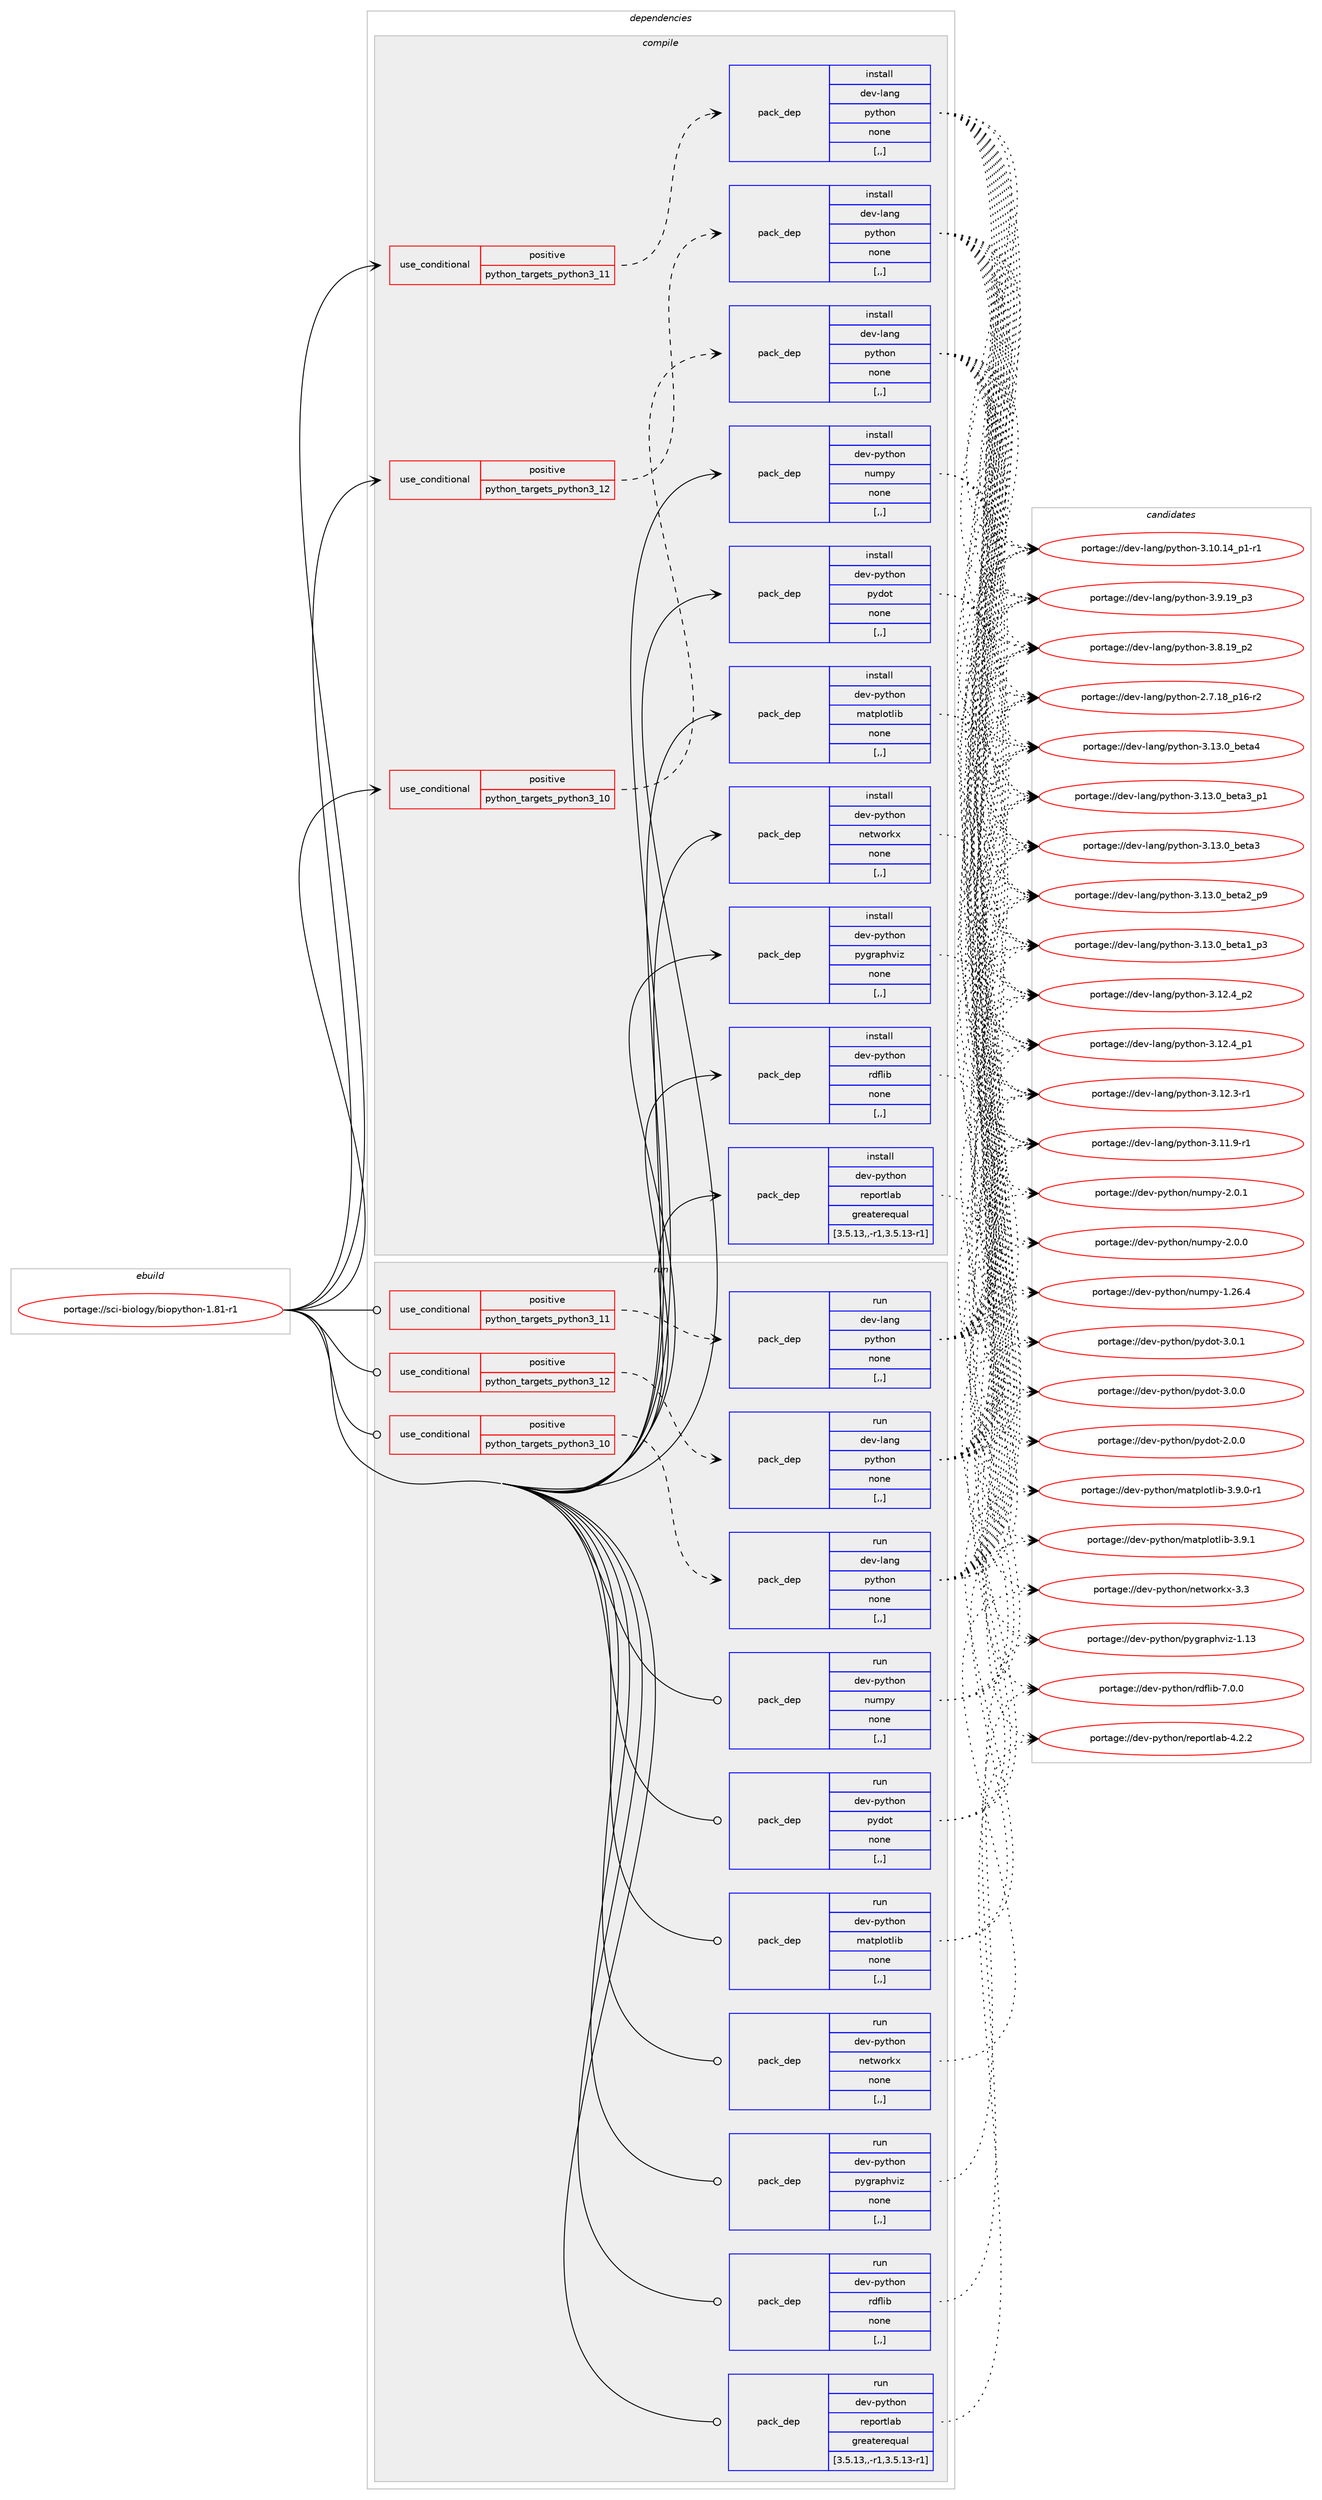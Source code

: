 digraph prolog {

# *************
# Graph options
# *************

newrank=true;
concentrate=true;
compound=true;
graph [rankdir=LR,fontname=Helvetica,fontsize=10,ranksep=1.5];#, ranksep=2.5, nodesep=0.2];
edge  [arrowhead=vee];
node  [fontname=Helvetica,fontsize=10];

# **********
# The ebuild
# **********

subgraph cluster_leftcol {
color=gray;
label=<<i>ebuild</i>>;
id [label="portage://sci-biology/biopython-1.81-r1", color=red, width=4, href="../sci-biology/biopython-1.81-r1.svg"];
}

# ****************
# The dependencies
# ****************

subgraph cluster_midcol {
color=gray;
label=<<i>dependencies</i>>;
subgraph cluster_compile {
fillcolor="#eeeeee";
style=filled;
label=<<i>compile</i>>;
subgraph cond103786 {
dependency391919 [label=<<TABLE BORDER="0" CELLBORDER="1" CELLSPACING="0" CELLPADDING="4"><TR><TD ROWSPAN="3" CELLPADDING="10">use_conditional</TD></TR><TR><TD>positive</TD></TR><TR><TD>python_targets_python3_10</TD></TR></TABLE>>, shape=none, color=red];
subgraph pack285337 {
dependency391920 [label=<<TABLE BORDER="0" CELLBORDER="1" CELLSPACING="0" CELLPADDING="4" WIDTH="220"><TR><TD ROWSPAN="6" CELLPADDING="30">pack_dep</TD></TR><TR><TD WIDTH="110">install</TD></TR><TR><TD>dev-lang</TD></TR><TR><TD>python</TD></TR><TR><TD>none</TD></TR><TR><TD>[,,]</TD></TR></TABLE>>, shape=none, color=blue];
}
dependency391919:e -> dependency391920:w [weight=20,style="dashed",arrowhead="vee"];
}
id:e -> dependency391919:w [weight=20,style="solid",arrowhead="vee"];
subgraph cond103787 {
dependency391921 [label=<<TABLE BORDER="0" CELLBORDER="1" CELLSPACING="0" CELLPADDING="4"><TR><TD ROWSPAN="3" CELLPADDING="10">use_conditional</TD></TR><TR><TD>positive</TD></TR><TR><TD>python_targets_python3_11</TD></TR></TABLE>>, shape=none, color=red];
subgraph pack285338 {
dependency391922 [label=<<TABLE BORDER="0" CELLBORDER="1" CELLSPACING="0" CELLPADDING="4" WIDTH="220"><TR><TD ROWSPAN="6" CELLPADDING="30">pack_dep</TD></TR><TR><TD WIDTH="110">install</TD></TR><TR><TD>dev-lang</TD></TR><TR><TD>python</TD></TR><TR><TD>none</TD></TR><TR><TD>[,,]</TD></TR></TABLE>>, shape=none, color=blue];
}
dependency391921:e -> dependency391922:w [weight=20,style="dashed",arrowhead="vee"];
}
id:e -> dependency391921:w [weight=20,style="solid",arrowhead="vee"];
subgraph cond103788 {
dependency391923 [label=<<TABLE BORDER="0" CELLBORDER="1" CELLSPACING="0" CELLPADDING="4"><TR><TD ROWSPAN="3" CELLPADDING="10">use_conditional</TD></TR><TR><TD>positive</TD></TR><TR><TD>python_targets_python3_12</TD></TR></TABLE>>, shape=none, color=red];
subgraph pack285339 {
dependency391924 [label=<<TABLE BORDER="0" CELLBORDER="1" CELLSPACING="0" CELLPADDING="4" WIDTH="220"><TR><TD ROWSPAN="6" CELLPADDING="30">pack_dep</TD></TR><TR><TD WIDTH="110">install</TD></TR><TR><TD>dev-lang</TD></TR><TR><TD>python</TD></TR><TR><TD>none</TD></TR><TR><TD>[,,]</TD></TR></TABLE>>, shape=none, color=blue];
}
dependency391923:e -> dependency391924:w [weight=20,style="dashed",arrowhead="vee"];
}
id:e -> dependency391923:w [weight=20,style="solid",arrowhead="vee"];
subgraph pack285340 {
dependency391925 [label=<<TABLE BORDER="0" CELLBORDER="1" CELLSPACING="0" CELLPADDING="4" WIDTH="220"><TR><TD ROWSPAN="6" CELLPADDING="30">pack_dep</TD></TR><TR><TD WIDTH="110">install</TD></TR><TR><TD>dev-python</TD></TR><TR><TD>matplotlib</TD></TR><TR><TD>none</TD></TR><TR><TD>[,,]</TD></TR></TABLE>>, shape=none, color=blue];
}
id:e -> dependency391925:w [weight=20,style="solid",arrowhead="vee"];
subgraph pack285341 {
dependency391926 [label=<<TABLE BORDER="0" CELLBORDER="1" CELLSPACING="0" CELLPADDING="4" WIDTH="220"><TR><TD ROWSPAN="6" CELLPADDING="30">pack_dep</TD></TR><TR><TD WIDTH="110">install</TD></TR><TR><TD>dev-python</TD></TR><TR><TD>networkx</TD></TR><TR><TD>none</TD></TR><TR><TD>[,,]</TD></TR></TABLE>>, shape=none, color=blue];
}
id:e -> dependency391926:w [weight=20,style="solid",arrowhead="vee"];
subgraph pack285342 {
dependency391927 [label=<<TABLE BORDER="0" CELLBORDER="1" CELLSPACING="0" CELLPADDING="4" WIDTH="220"><TR><TD ROWSPAN="6" CELLPADDING="30">pack_dep</TD></TR><TR><TD WIDTH="110">install</TD></TR><TR><TD>dev-python</TD></TR><TR><TD>numpy</TD></TR><TR><TD>none</TD></TR><TR><TD>[,,]</TD></TR></TABLE>>, shape=none, color=blue];
}
id:e -> dependency391927:w [weight=20,style="solid",arrowhead="vee"];
subgraph pack285343 {
dependency391928 [label=<<TABLE BORDER="0" CELLBORDER="1" CELLSPACING="0" CELLPADDING="4" WIDTH="220"><TR><TD ROWSPAN="6" CELLPADDING="30">pack_dep</TD></TR><TR><TD WIDTH="110">install</TD></TR><TR><TD>dev-python</TD></TR><TR><TD>pydot</TD></TR><TR><TD>none</TD></TR><TR><TD>[,,]</TD></TR></TABLE>>, shape=none, color=blue];
}
id:e -> dependency391928:w [weight=20,style="solid",arrowhead="vee"];
subgraph pack285344 {
dependency391929 [label=<<TABLE BORDER="0" CELLBORDER="1" CELLSPACING="0" CELLPADDING="4" WIDTH="220"><TR><TD ROWSPAN="6" CELLPADDING="30">pack_dep</TD></TR><TR><TD WIDTH="110">install</TD></TR><TR><TD>dev-python</TD></TR><TR><TD>pygraphviz</TD></TR><TR><TD>none</TD></TR><TR><TD>[,,]</TD></TR></TABLE>>, shape=none, color=blue];
}
id:e -> dependency391929:w [weight=20,style="solid",arrowhead="vee"];
subgraph pack285345 {
dependency391930 [label=<<TABLE BORDER="0" CELLBORDER="1" CELLSPACING="0" CELLPADDING="4" WIDTH="220"><TR><TD ROWSPAN="6" CELLPADDING="30">pack_dep</TD></TR><TR><TD WIDTH="110">install</TD></TR><TR><TD>dev-python</TD></TR><TR><TD>rdflib</TD></TR><TR><TD>none</TD></TR><TR><TD>[,,]</TD></TR></TABLE>>, shape=none, color=blue];
}
id:e -> dependency391930:w [weight=20,style="solid",arrowhead="vee"];
subgraph pack285346 {
dependency391931 [label=<<TABLE BORDER="0" CELLBORDER="1" CELLSPACING="0" CELLPADDING="4" WIDTH="220"><TR><TD ROWSPAN="6" CELLPADDING="30">pack_dep</TD></TR><TR><TD WIDTH="110">install</TD></TR><TR><TD>dev-python</TD></TR><TR><TD>reportlab</TD></TR><TR><TD>greaterequal</TD></TR><TR><TD>[3.5.13,,-r1,3.5.13-r1]</TD></TR></TABLE>>, shape=none, color=blue];
}
id:e -> dependency391931:w [weight=20,style="solid",arrowhead="vee"];
}
subgraph cluster_compileandrun {
fillcolor="#eeeeee";
style=filled;
label=<<i>compile and run</i>>;
}
subgraph cluster_run {
fillcolor="#eeeeee";
style=filled;
label=<<i>run</i>>;
subgraph cond103789 {
dependency391932 [label=<<TABLE BORDER="0" CELLBORDER="1" CELLSPACING="0" CELLPADDING="4"><TR><TD ROWSPAN="3" CELLPADDING="10">use_conditional</TD></TR><TR><TD>positive</TD></TR><TR><TD>python_targets_python3_10</TD></TR></TABLE>>, shape=none, color=red];
subgraph pack285347 {
dependency391933 [label=<<TABLE BORDER="0" CELLBORDER="1" CELLSPACING="0" CELLPADDING="4" WIDTH="220"><TR><TD ROWSPAN="6" CELLPADDING="30">pack_dep</TD></TR><TR><TD WIDTH="110">run</TD></TR><TR><TD>dev-lang</TD></TR><TR><TD>python</TD></TR><TR><TD>none</TD></TR><TR><TD>[,,]</TD></TR></TABLE>>, shape=none, color=blue];
}
dependency391932:e -> dependency391933:w [weight=20,style="dashed",arrowhead="vee"];
}
id:e -> dependency391932:w [weight=20,style="solid",arrowhead="odot"];
subgraph cond103790 {
dependency391934 [label=<<TABLE BORDER="0" CELLBORDER="1" CELLSPACING="0" CELLPADDING="4"><TR><TD ROWSPAN="3" CELLPADDING="10">use_conditional</TD></TR><TR><TD>positive</TD></TR><TR><TD>python_targets_python3_11</TD></TR></TABLE>>, shape=none, color=red];
subgraph pack285348 {
dependency391935 [label=<<TABLE BORDER="0" CELLBORDER="1" CELLSPACING="0" CELLPADDING="4" WIDTH="220"><TR><TD ROWSPAN="6" CELLPADDING="30">pack_dep</TD></TR><TR><TD WIDTH="110">run</TD></TR><TR><TD>dev-lang</TD></TR><TR><TD>python</TD></TR><TR><TD>none</TD></TR><TR><TD>[,,]</TD></TR></TABLE>>, shape=none, color=blue];
}
dependency391934:e -> dependency391935:w [weight=20,style="dashed",arrowhead="vee"];
}
id:e -> dependency391934:w [weight=20,style="solid",arrowhead="odot"];
subgraph cond103791 {
dependency391936 [label=<<TABLE BORDER="0" CELLBORDER="1" CELLSPACING="0" CELLPADDING="4"><TR><TD ROWSPAN="3" CELLPADDING="10">use_conditional</TD></TR><TR><TD>positive</TD></TR><TR><TD>python_targets_python3_12</TD></TR></TABLE>>, shape=none, color=red];
subgraph pack285349 {
dependency391937 [label=<<TABLE BORDER="0" CELLBORDER="1" CELLSPACING="0" CELLPADDING="4" WIDTH="220"><TR><TD ROWSPAN="6" CELLPADDING="30">pack_dep</TD></TR><TR><TD WIDTH="110">run</TD></TR><TR><TD>dev-lang</TD></TR><TR><TD>python</TD></TR><TR><TD>none</TD></TR><TR><TD>[,,]</TD></TR></TABLE>>, shape=none, color=blue];
}
dependency391936:e -> dependency391937:w [weight=20,style="dashed",arrowhead="vee"];
}
id:e -> dependency391936:w [weight=20,style="solid",arrowhead="odot"];
subgraph pack285350 {
dependency391938 [label=<<TABLE BORDER="0" CELLBORDER="1" CELLSPACING="0" CELLPADDING="4" WIDTH="220"><TR><TD ROWSPAN="6" CELLPADDING="30">pack_dep</TD></TR><TR><TD WIDTH="110">run</TD></TR><TR><TD>dev-python</TD></TR><TR><TD>matplotlib</TD></TR><TR><TD>none</TD></TR><TR><TD>[,,]</TD></TR></TABLE>>, shape=none, color=blue];
}
id:e -> dependency391938:w [weight=20,style="solid",arrowhead="odot"];
subgraph pack285351 {
dependency391939 [label=<<TABLE BORDER="0" CELLBORDER="1" CELLSPACING="0" CELLPADDING="4" WIDTH="220"><TR><TD ROWSPAN="6" CELLPADDING="30">pack_dep</TD></TR><TR><TD WIDTH="110">run</TD></TR><TR><TD>dev-python</TD></TR><TR><TD>networkx</TD></TR><TR><TD>none</TD></TR><TR><TD>[,,]</TD></TR></TABLE>>, shape=none, color=blue];
}
id:e -> dependency391939:w [weight=20,style="solid",arrowhead="odot"];
subgraph pack285352 {
dependency391940 [label=<<TABLE BORDER="0" CELLBORDER="1" CELLSPACING="0" CELLPADDING="4" WIDTH="220"><TR><TD ROWSPAN="6" CELLPADDING="30">pack_dep</TD></TR><TR><TD WIDTH="110">run</TD></TR><TR><TD>dev-python</TD></TR><TR><TD>numpy</TD></TR><TR><TD>none</TD></TR><TR><TD>[,,]</TD></TR></TABLE>>, shape=none, color=blue];
}
id:e -> dependency391940:w [weight=20,style="solid",arrowhead="odot"];
subgraph pack285353 {
dependency391941 [label=<<TABLE BORDER="0" CELLBORDER="1" CELLSPACING="0" CELLPADDING="4" WIDTH="220"><TR><TD ROWSPAN="6" CELLPADDING="30">pack_dep</TD></TR><TR><TD WIDTH="110">run</TD></TR><TR><TD>dev-python</TD></TR><TR><TD>pydot</TD></TR><TR><TD>none</TD></TR><TR><TD>[,,]</TD></TR></TABLE>>, shape=none, color=blue];
}
id:e -> dependency391941:w [weight=20,style="solid",arrowhead="odot"];
subgraph pack285354 {
dependency391942 [label=<<TABLE BORDER="0" CELLBORDER="1" CELLSPACING="0" CELLPADDING="4" WIDTH="220"><TR><TD ROWSPAN="6" CELLPADDING="30">pack_dep</TD></TR><TR><TD WIDTH="110">run</TD></TR><TR><TD>dev-python</TD></TR><TR><TD>pygraphviz</TD></TR><TR><TD>none</TD></TR><TR><TD>[,,]</TD></TR></TABLE>>, shape=none, color=blue];
}
id:e -> dependency391942:w [weight=20,style="solid",arrowhead="odot"];
subgraph pack285355 {
dependency391943 [label=<<TABLE BORDER="0" CELLBORDER="1" CELLSPACING="0" CELLPADDING="4" WIDTH="220"><TR><TD ROWSPAN="6" CELLPADDING="30">pack_dep</TD></TR><TR><TD WIDTH="110">run</TD></TR><TR><TD>dev-python</TD></TR><TR><TD>rdflib</TD></TR><TR><TD>none</TD></TR><TR><TD>[,,]</TD></TR></TABLE>>, shape=none, color=blue];
}
id:e -> dependency391943:w [weight=20,style="solid",arrowhead="odot"];
subgraph pack285356 {
dependency391944 [label=<<TABLE BORDER="0" CELLBORDER="1" CELLSPACING="0" CELLPADDING="4" WIDTH="220"><TR><TD ROWSPAN="6" CELLPADDING="30">pack_dep</TD></TR><TR><TD WIDTH="110">run</TD></TR><TR><TD>dev-python</TD></TR><TR><TD>reportlab</TD></TR><TR><TD>greaterequal</TD></TR><TR><TD>[3.5.13,,-r1,3.5.13-r1]</TD></TR></TABLE>>, shape=none, color=blue];
}
id:e -> dependency391944:w [weight=20,style="solid",arrowhead="odot"];
}
}

# **************
# The candidates
# **************

subgraph cluster_choices {
rank=same;
color=gray;
label=<<i>candidates</i>>;

subgraph choice285337 {
color=black;
nodesep=1;
choice1001011184510897110103471121211161041111104551464951464895981011169752 [label="portage://dev-lang/python-3.13.0_beta4", color=red, width=4,href="../dev-lang/python-3.13.0_beta4.svg"];
choice10010111845108971101034711212111610411111045514649514648959810111697519511249 [label="portage://dev-lang/python-3.13.0_beta3_p1", color=red, width=4,href="../dev-lang/python-3.13.0_beta3_p1.svg"];
choice1001011184510897110103471121211161041111104551464951464895981011169751 [label="portage://dev-lang/python-3.13.0_beta3", color=red, width=4,href="../dev-lang/python-3.13.0_beta3.svg"];
choice10010111845108971101034711212111610411111045514649514648959810111697509511257 [label="portage://dev-lang/python-3.13.0_beta2_p9", color=red, width=4,href="../dev-lang/python-3.13.0_beta2_p9.svg"];
choice10010111845108971101034711212111610411111045514649514648959810111697499511251 [label="portage://dev-lang/python-3.13.0_beta1_p3", color=red, width=4,href="../dev-lang/python-3.13.0_beta1_p3.svg"];
choice100101118451089711010347112121116104111110455146495046529511250 [label="portage://dev-lang/python-3.12.4_p2", color=red, width=4,href="../dev-lang/python-3.12.4_p2.svg"];
choice100101118451089711010347112121116104111110455146495046529511249 [label="portage://dev-lang/python-3.12.4_p1", color=red, width=4,href="../dev-lang/python-3.12.4_p1.svg"];
choice100101118451089711010347112121116104111110455146495046514511449 [label="portage://dev-lang/python-3.12.3-r1", color=red, width=4,href="../dev-lang/python-3.12.3-r1.svg"];
choice100101118451089711010347112121116104111110455146494946574511449 [label="portage://dev-lang/python-3.11.9-r1", color=red, width=4,href="../dev-lang/python-3.11.9-r1.svg"];
choice100101118451089711010347112121116104111110455146494846495295112494511449 [label="portage://dev-lang/python-3.10.14_p1-r1", color=red, width=4,href="../dev-lang/python-3.10.14_p1-r1.svg"];
choice100101118451089711010347112121116104111110455146574649579511251 [label="portage://dev-lang/python-3.9.19_p3", color=red, width=4,href="../dev-lang/python-3.9.19_p3.svg"];
choice100101118451089711010347112121116104111110455146564649579511250 [label="portage://dev-lang/python-3.8.19_p2", color=red, width=4,href="../dev-lang/python-3.8.19_p2.svg"];
choice100101118451089711010347112121116104111110455046554649569511249544511450 [label="portage://dev-lang/python-2.7.18_p16-r2", color=red, width=4,href="../dev-lang/python-2.7.18_p16-r2.svg"];
dependency391920:e -> choice1001011184510897110103471121211161041111104551464951464895981011169752:w [style=dotted,weight="100"];
dependency391920:e -> choice10010111845108971101034711212111610411111045514649514648959810111697519511249:w [style=dotted,weight="100"];
dependency391920:e -> choice1001011184510897110103471121211161041111104551464951464895981011169751:w [style=dotted,weight="100"];
dependency391920:e -> choice10010111845108971101034711212111610411111045514649514648959810111697509511257:w [style=dotted,weight="100"];
dependency391920:e -> choice10010111845108971101034711212111610411111045514649514648959810111697499511251:w [style=dotted,weight="100"];
dependency391920:e -> choice100101118451089711010347112121116104111110455146495046529511250:w [style=dotted,weight="100"];
dependency391920:e -> choice100101118451089711010347112121116104111110455146495046529511249:w [style=dotted,weight="100"];
dependency391920:e -> choice100101118451089711010347112121116104111110455146495046514511449:w [style=dotted,weight="100"];
dependency391920:e -> choice100101118451089711010347112121116104111110455146494946574511449:w [style=dotted,weight="100"];
dependency391920:e -> choice100101118451089711010347112121116104111110455146494846495295112494511449:w [style=dotted,weight="100"];
dependency391920:e -> choice100101118451089711010347112121116104111110455146574649579511251:w [style=dotted,weight="100"];
dependency391920:e -> choice100101118451089711010347112121116104111110455146564649579511250:w [style=dotted,weight="100"];
dependency391920:e -> choice100101118451089711010347112121116104111110455046554649569511249544511450:w [style=dotted,weight="100"];
}
subgraph choice285338 {
color=black;
nodesep=1;
choice1001011184510897110103471121211161041111104551464951464895981011169752 [label="portage://dev-lang/python-3.13.0_beta4", color=red, width=4,href="../dev-lang/python-3.13.0_beta4.svg"];
choice10010111845108971101034711212111610411111045514649514648959810111697519511249 [label="portage://dev-lang/python-3.13.0_beta3_p1", color=red, width=4,href="../dev-lang/python-3.13.0_beta3_p1.svg"];
choice1001011184510897110103471121211161041111104551464951464895981011169751 [label="portage://dev-lang/python-3.13.0_beta3", color=red, width=4,href="../dev-lang/python-3.13.0_beta3.svg"];
choice10010111845108971101034711212111610411111045514649514648959810111697509511257 [label="portage://dev-lang/python-3.13.0_beta2_p9", color=red, width=4,href="../dev-lang/python-3.13.0_beta2_p9.svg"];
choice10010111845108971101034711212111610411111045514649514648959810111697499511251 [label="portage://dev-lang/python-3.13.0_beta1_p3", color=red, width=4,href="../dev-lang/python-3.13.0_beta1_p3.svg"];
choice100101118451089711010347112121116104111110455146495046529511250 [label="portage://dev-lang/python-3.12.4_p2", color=red, width=4,href="../dev-lang/python-3.12.4_p2.svg"];
choice100101118451089711010347112121116104111110455146495046529511249 [label="portage://dev-lang/python-3.12.4_p1", color=red, width=4,href="../dev-lang/python-3.12.4_p1.svg"];
choice100101118451089711010347112121116104111110455146495046514511449 [label="portage://dev-lang/python-3.12.3-r1", color=red, width=4,href="../dev-lang/python-3.12.3-r1.svg"];
choice100101118451089711010347112121116104111110455146494946574511449 [label="portage://dev-lang/python-3.11.9-r1", color=red, width=4,href="../dev-lang/python-3.11.9-r1.svg"];
choice100101118451089711010347112121116104111110455146494846495295112494511449 [label="portage://dev-lang/python-3.10.14_p1-r1", color=red, width=4,href="../dev-lang/python-3.10.14_p1-r1.svg"];
choice100101118451089711010347112121116104111110455146574649579511251 [label="portage://dev-lang/python-3.9.19_p3", color=red, width=4,href="../dev-lang/python-3.9.19_p3.svg"];
choice100101118451089711010347112121116104111110455146564649579511250 [label="portage://dev-lang/python-3.8.19_p2", color=red, width=4,href="../dev-lang/python-3.8.19_p2.svg"];
choice100101118451089711010347112121116104111110455046554649569511249544511450 [label="portage://dev-lang/python-2.7.18_p16-r2", color=red, width=4,href="../dev-lang/python-2.7.18_p16-r2.svg"];
dependency391922:e -> choice1001011184510897110103471121211161041111104551464951464895981011169752:w [style=dotted,weight="100"];
dependency391922:e -> choice10010111845108971101034711212111610411111045514649514648959810111697519511249:w [style=dotted,weight="100"];
dependency391922:e -> choice1001011184510897110103471121211161041111104551464951464895981011169751:w [style=dotted,weight="100"];
dependency391922:e -> choice10010111845108971101034711212111610411111045514649514648959810111697509511257:w [style=dotted,weight="100"];
dependency391922:e -> choice10010111845108971101034711212111610411111045514649514648959810111697499511251:w [style=dotted,weight="100"];
dependency391922:e -> choice100101118451089711010347112121116104111110455146495046529511250:w [style=dotted,weight="100"];
dependency391922:e -> choice100101118451089711010347112121116104111110455146495046529511249:w [style=dotted,weight="100"];
dependency391922:e -> choice100101118451089711010347112121116104111110455146495046514511449:w [style=dotted,weight="100"];
dependency391922:e -> choice100101118451089711010347112121116104111110455146494946574511449:w [style=dotted,weight="100"];
dependency391922:e -> choice100101118451089711010347112121116104111110455146494846495295112494511449:w [style=dotted,weight="100"];
dependency391922:e -> choice100101118451089711010347112121116104111110455146574649579511251:w [style=dotted,weight="100"];
dependency391922:e -> choice100101118451089711010347112121116104111110455146564649579511250:w [style=dotted,weight="100"];
dependency391922:e -> choice100101118451089711010347112121116104111110455046554649569511249544511450:w [style=dotted,weight="100"];
}
subgraph choice285339 {
color=black;
nodesep=1;
choice1001011184510897110103471121211161041111104551464951464895981011169752 [label="portage://dev-lang/python-3.13.0_beta4", color=red, width=4,href="../dev-lang/python-3.13.0_beta4.svg"];
choice10010111845108971101034711212111610411111045514649514648959810111697519511249 [label="portage://dev-lang/python-3.13.0_beta3_p1", color=red, width=4,href="../dev-lang/python-3.13.0_beta3_p1.svg"];
choice1001011184510897110103471121211161041111104551464951464895981011169751 [label="portage://dev-lang/python-3.13.0_beta3", color=red, width=4,href="../dev-lang/python-3.13.0_beta3.svg"];
choice10010111845108971101034711212111610411111045514649514648959810111697509511257 [label="portage://dev-lang/python-3.13.0_beta2_p9", color=red, width=4,href="../dev-lang/python-3.13.0_beta2_p9.svg"];
choice10010111845108971101034711212111610411111045514649514648959810111697499511251 [label="portage://dev-lang/python-3.13.0_beta1_p3", color=red, width=4,href="../dev-lang/python-3.13.0_beta1_p3.svg"];
choice100101118451089711010347112121116104111110455146495046529511250 [label="portage://dev-lang/python-3.12.4_p2", color=red, width=4,href="../dev-lang/python-3.12.4_p2.svg"];
choice100101118451089711010347112121116104111110455146495046529511249 [label="portage://dev-lang/python-3.12.4_p1", color=red, width=4,href="../dev-lang/python-3.12.4_p1.svg"];
choice100101118451089711010347112121116104111110455146495046514511449 [label="portage://dev-lang/python-3.12.3-r1", color=red, width=4,href="../dev-lang/python-3.12.3-r1.svg"];
choice100101118451089711010347112121116104111110455146494946574511449 [label="portage://dev-lang/python-3.11.9-r1", color=red, width=4,href="../dev-lang/python-3.11.9-r1.svg"];
choice100101118451089711010347112121116104111110455146494846495295112494511449 [label="portage://dev-lang/python-3.10.14_p1-r1", color=red, width=4,href="../dev-lang/python-3.10.14_p1-r1.svg"];
choice100101118451089711010347112121116104111110455146574649579511251 [label="portage://dev-lang/python-3.9.19_p3", color=red, width=4,href="../dev-lang/python-3.9.19_p3.svg"];
choice100101118451089711010347112121116104111110455146564649579511250 [label="portage://dev-lang/python-3.8.19_p2", color=red, width=4,href="../dev-lang/python-3.8.19_p2.svg"];
choice100101118451089711010347112121116104111110455046554649569511249544511450 [label="portage://dev-lang/python-2.7.18_p16-r2", color=red, width=4,href="../dev-lang/python-2.7.18_p16-r2.svg"];
dependency391924:e -> choice1001011184510897110103471121211161041111104551464951464895981011169752:w [style=dotted,weight="100"];
dependency391924:e -> choice10010111845108971101034711212111610411111045514649514648959810111697519511249:w [style=dotted,weight="100"];
dependency391924:e -> choice1001011184510897110103471121211161041111104551464951464895981011169751:w [style=dotted,weight="100"];
dependency391924:e -> choice10010111845108971101034711212111610411111045514649514648959810111697509511257:w [style=dotted,weight="100"];
dependency391924:e -> choice10010111845108971101034711212111610411111045514649514648959810111697499511251:w [style=dotted,weight="100"];
dependency391924:e -> choice100101118451089711010347112121116104111110455146495046529511250:w [style=dotted,weight="100"];
dependency391924:e -> choice100101118451089711010347112121116104111110455146495046529511249:w [style=dotted,weight="100"];
dependency391924:e -> choice100101118451089711010347112121116104111110455146495046514511449:w [style=dotted,weight="100"];
dependency391924:e -> choice100101118451089711010347112121116104111110455146494946574511449:w [style=dotted,weight="100"];
dependency391924:e -> choice100101118451089711010347112121116104111110455146494846495295112494511449:w [style=dotted,weight="100"];
dependency391924:e -> choice100101118451089711010347112121116104111110455146574649579511251:w [style=dotted,weight="100"];
dependency391924:e -> choice100101118451089711010347112121116104111110455146564649579511250:w [style=dotted,weight="100"];
dependency391924:e -> choice100101118451089711010347112121116104111110455046554649569511249544511450:w [style=dotted,weight="100"];
}
subgraph choice285340 {
color=black;
nodesep=1;
choice10010111845112121116104111110471099711611210811111610810598455146574649 [label="portage://dev-python/matplotlib-3.9.1", color=red, width=4,href="../dev-python/matplotlib-3.9.1.svg"];
choice100101118451121211161041111104710997116112108111116108105984551465746484511449 [label="portage://dev-python/matplotlib-3.9.0-r1", color=red, width=4,href="../dev-python/matplotlib-3.9.0-r1.svg"];
dependency391925:e -> choice10010111845112121116104111110471099711611210811111610810598455146574649:w [style=dotted,weight="100"];
dependency391925:e -> choice100101118451121211161041111104710997116112108111116108105984551465746484511449:w [style=dotted,weight="100"];
}
subgraph choice285341 {
color=black;
nodesep=1;
choice100101118451121211161041111104711010111611911111410712045514651 [label="portage://dev-python/networkx-3.3", color=red, width=4,href="../dev-python/networkx-3.3.svg"];
dependency391926:e -> choice100101118451121211161041111104711010111611911111410712045514651:w [style=dotted,weight="100"];
}
subgraph choice285342 {
color=black;
nodesep=1;
choice1001011184511212111610411111047110117109112121455046484649 [label="portage://dev-python/numpy-2.0.1", color=red, width=4,href="../dev-python/numpy-2.0.1.svg"];
choice1001011184511212111610411111047110117109112121455046484648 [label="portage://dev-python/numpy-2.0.0", color=red, width=4,href="../dev-python/numpy-2.0.0.svg"];
choice100101118451121211161041111104711011710911212145494650544652 [label="portage://dev-python/numpy-1.26.4", color=red, width=4,href="../dev-python/numpy-1.26.4.svg"];
dependency391927:e -> choice1001011184511212111610411111047110117109112121455046484649:w [style=dotted,weight="100"];
dependency391927:e -> choice1001011184511212111610411111047110117109112121455046484648:w [style=dotted,weight="100"];
dependency391927:e -> choice100101118451121211161041111104711011710911212145494650544652:w [style=dotted,weight="100"];
}
subgraph choice285343 {
color=black;
nodesep=1;
choice1001011184511212111610411111047112121100111116455146484649 [label="portage://dev-python/pydot-3.0.1", color=red, width=4,href="../dev-python/pydot-3.0.1.svg"];
choice1001011184511212111610411111047112121100111116455146484648 [label="portage://dev-python/pydot-3.0.0", color=red, width=4,href="../dev-python/pydot-3.0.0.svg"];
choice1001011184511212111610411111047112121100111116455046484648 [label="portage://dev-python/pydot-2.0.0", color=red, width=4,href="../dev-python/pydot-2.0.0.svg"];
dependency391928:e -> choice1001011184511212111610411111047112121100111116455146484649:w [style=dotted,weight="100"];
dependency391928:e -> choice1001011184511212111610411111047112121100111116455146484648:w [style=dotted,weight="100"];
dependency391928:e -> choice1001011184511212111610411111047112121100111116455046484648:w [style=dotted,weight="100"];
}
subgraph choice285344 {
color=black;
nodesep=1;
choice1001011184511212111610411111047112121103114971121041181051224549464951 [label="portage://dev-python/pygraphviz-1.13", color=red, width=4,href="../dev-python/pygraphviz-1.13.svg"];
dependency391929:e -> choice1001011184511212111610411111047112121103114971121041181051224549464951:w [style=dotted,weight="100"];
}
subgraph choice285345 {
color=black;
nodesep=1;
choice100101118451121211161041111104711410010210810598455546484648 [label="portage://dev-python/rdflib-7.0.0", color=red, width=4,href="../dev-python/rdflib-7.0.0.svg"];
dependency391930:e -> choice100101118451121211161041111104711410010210810598455546484648:w [style=dotted,weight="100"];
}
subgraph choice285346 {
color=black;
nodesep=1;
choice10010111845112121116104111110471141011121111141161089798455246504650 [label="portage://dev-python/reportlab-4.2.2", color=red, width=4,href="../dev-python/reportlab-4.2.2.svg"];
dependency391931:e -> choice10010111845112121116104111110471141011121111141161089798455246504650:w [style=dotted,weight="100"];
}
subgraph choice285347 {
color=black;
nodesep=1;
choice1001011184510897110103471121211161041111104551464951464895981011169752 [label="portage://dev-lang/python-3.13.0_beta4", color=red, width=4,href="../dev-lang/python-3.13.0_beta4.svg"];
choice10010111845108971101034711212111610411111045514649514648959810111697519511249 [label="portage://dev-lang/python-3.13.0_beta3_p1", color=red, width=4,href="../dev-lang/python-3.13.0_beta3_p1.svg"];
choice1001011184510897110103471121211161041111104551464951464895981011169751 [label="portage://dev-lang/python-3.13.0_beta3", color=red, width=4,href="../dev-lang/python-3.13.0_beta3.svg"];
choice10010111845108971101034711212111610411111045514649514648959810111697509511257 [label="portage://dev-lang/python-3.13.0_beta2_p9", color=red, width=4,href="../dev-lang/python-3.13.0_beta2_p9.svg"];
choice10010111845108971101034711212111610411111045514649514648959810111697499511251 [label="portage://dev-lang/python-3.13.0_beta1_p3", color=red, width=4,href="../dev-lang/python-3.13.0_beta1_p3.svg"];
choice100101118451089711010347112121116104111110455146495046529511250 [label="portage://dev-lang/python-3.12.4_p2", color=red, width=4,href="../dev-lang/python-3.12.4_p2.svg"];
choice100101118451089711010347112121116104111110455146495046529511249 [label="portage://dev-lang/python-3.12.4_p1", color=red, width=4,href="../dev-lang/python-3.12.4_p1.svg"];
choice100101118451089711010347112121116104111110455146495046514511449 [label="portage://dev-lang/python-3.12.3-r1", color=red, width=4,href="../dev-lang/python-3.12.3-r1.svg"];
choice100101118451089711010347112121116104111110455146494946574511449 [label="portage://dev-lang/python-3.11.9-r1", color=red, width=4,href="../dev-lang/python-3.11.9-r1.svg"];
choice100101118451089711010347112121116104111110455146494846495295112494511449 [label="portage://dev-lang/python-3.10.14_p1-r1", color=red, width=4,href="../dev-lang/python-3.10.14_p1-r1.svg"];
choice100101118451089711010347112121116104111110455146574649579511251 [label="portage://dev-lang/python-3.9.19_p3", color=red, width=4,href="../dev-lang/python-3.9.19_p3.svg"];
choice100101118451089711010347112121116104111110455146564649579511250 [label="portage://dev-lang/python-3.8.19_p2", color=red, width=4,href="../dev-lang/python-3.8.19_p2.svg"];
choice100101118451089711010347112121116104111110455046554649569511249544511450 [label="portage://dev-lang/python-2.7.18_p16-r2", color=red, width=4,href="../dev-lang/python-2.7.18_p16-r2.svg"];
dependency391933:e -> choice1001011184510897110103471121211161041111104551464951464895981011169752:w [style=dotted,weight="100"];
dependency391933:e -> choice10010111845108971101034711212111610411111045514649514648959810111697519511249:w [style=dotted,weight="100"];
dependency391933:e -> choice1001011184510897110103471121211161041111104551464951464895981011169751:w [style=dotted,weight="100"];
dependency391933:e -> choice10010111845108971101034711212111610411111045514649514648959810111697509511257:w [style=dotted,weight="100"];
dependency391933:e -> choice10010111845108971101034711212111610411111045514649514648959810111697499511251:w [style=dotted,weight="100"];
dependency391933:e -> choice100101118451089711010347112121116104111110455146495046529511250:w [style=dotted,weight="100"];
dependency391933:e -> choice100101118451089711010347112121116104111110455146495046529511249:w [style=dotted,weight="100"];
dependency391933:e -> choice100101118451089711010347112121116104111110455146495046514511449:w [style=dotted,weight="100"];
dependency391933:e -> choice100101118451089711010347112121116104111110455146494946574511449:w [style=dotted,weight="100"];
dependency391933:e -> choice100101118451089711010347112121116104111110455146494846495295112494511449:w [style=dotted,weight="100"];
dependency391933:e -> choice100101118451089711010347112121116104111110455146574649579511251:w [style=dotted,weight="100"];
dependency391933:e -> choice100101118451089711010347112121116104111110455146564649579511250:w [style=dotted,weight="100"];
dependency391933:e -> choice100101118451089711010347112121116104111110455046554649569511249544511450:w [style=dotted,weight="100"];
}
subgraph choice285348 {
color=black;
nodesep=1;
choice1001011184510897110103471121211161041111104551464951464895981011169752 [label="portage://dev-lang/python-3.13.0_beta4", color=red, width=4,href="../dev-lang/python-3.13.0_beta4.svg"];
choice10010111845108971101034711212111610411111045514649514648959810111697519511249 [label="portage://dev-lang/python-3.13.0_beta3_p1", color=red, width=4,href="../dev-lang/python-3.13.0_beta3_p1.svg"];
choice1001011184510897110103471121211161041111104551464951464895981011169751 [label="portage://dev-lang/python-3.13.0_beta3", color=red, width=4,href="../dev-lang/python-3.13.0_beta3.svg"];
choice10010111845108971101034711212111610411111045514649514648959810111697509511257 [label="portage://dev-lang/python-3.13.0_beta2_p9", color=red, width=4,href="../dev-lang/python-3.13.0_beta2_p9.svg"];
choice10010111845108971101034711212111610411111045514649514648959810111697499511251 [label="portage://dev-lang/python-3.13.0_beta1_p3", color=red, width=4,href="../dev-lang/python-3.13.0_beta1_p3.svg"];
choice100101118451089711010347112121116104111110455146495046529511250 [label="portage://dev-lang/python-3.12.4_p2", color=red, width=4,href="../dev-lang/python-3.12.4_p2.svg"];
choice100101118451089711010347112121116104111110455146495046529511249 [label="portage://dev-lang/python-3.12.4_p1", color=red, width=4,href="../dev-lang/python-3.12.4_p1.svg"];
choice100101118451089711010347112121116104111110455146495046514511449 [label="portage://dev-lang/python-3.12.3-r1", color=red, width=4,href="../dev-lang/python-3.12.3-r1.svg"];
choice100101118451089711010347112121116104111110455146494946574511449 [label="portage://dev-lang/python-3.11.9-r1", color=red, width=4,href="../dev-lang/python-3.11.9-r1.svg"];
choice100101118451089711010347112121116104111110455146494846495295112494511449 [label="portage://dev-lang/python-3.10.14_p1-r1", color=red, width=4,href="../dev-lang/python-3.10.14_p1-r1.svg"];
choice100101118451089711010347112121116104111110455146574649579511251 [label="portage://dev-lang/python-3.9.19_p3", color=red, width=4,href="../dev-lang/python-3.9.19_p3.svg"];
choice100101118451089711010347112121116104111110455146564649579511250 [label="portage://dev-lang/python-3.8.19_p2", color=red, width=4,href="../dev-lang/python-3.8.19_p2.svg"];
choice100101118451089711010347112121116104111110455046554649569511249544511450 [label="portage://dev-lang/python-2.7.18_p16-r2", color=red, width=4,href="../dev-lang/python-2.7.18_p16-r2.svg"];
dependency391935:e -> choice1001011184510897110103471121211161041111104551464951464895981011169752:w [style=dotted,weight="100"];
dependency391935:e -> choice10010111845108971101034711212111610411111045514649514648959810111697519511249:w [style=dotted,weight="100"];
dependency391935:e -> choice1001011184510897110103471121211161041111104551464951464895981011169751:w [style=dotted,weight="100"];
dependency391935:e -> choice10010111845108971101034711212111610411111045514649514648959810111697509511257:w [style=dotted,weight="100"];
dependency391935:e -> choice10010111845108971101034711212111610411111045514649514648959810111697499511251:w [style=dotted,weight="100"];
dependency391935:e -> choice100101118451089711010347112121116104111110455146495046529511250:w [style=dotted,weight="100"];
dependency391935:e -> choice100101118451089711010347112121116104111110455146495046529511249:w [style=dotted,weight="100"];
dependency391935:e -> choice100101118451089711010347112121116104111110455146495046514511449:w [style=dotted,weight="100"];
dependency391935:e -> choice100101118451089711010347112121116104111110455146494946574511449:w [style=dotted,weight="100"];
dependency391935:e -> choice100101118451089711010347112121116104111110455146494846495295112494511449:w [style=dotted,weight="100"];
dependency391935:e -> choice100101118451089711010347112121116104111110455146574649579511251:w [style=dotted,weight="100"];
dependency391935:e -> choice100101118451089711010347112121116104111110455146564649579511250:w [style=dotted,weight="100"];
dependency391935:e -> choice100101118451089711010347112121116104111110455046554649569511249544511450:w [style=dotted,weight="100"];
}
subgraph choice285349 {
color=black;
nodesep=1;
choice1001011184510897110103471121211161041111104551464951464895981011169752 [label="portage://dev-lang/python-3.13.0_beta4", color=red, width=4,href="../dev-lang/python-3.13.0_beta4.svg"];
choice10010111845108971101034711212111610411111045514649514648959810111697519511249 [label="portage://dev-lang/python-3.13.0_beta3_p1", color=red, width=4,href="../dev-lang/python-3.13.0_beta3_p1.svg"];
choice1001011184510897110103471121211161041111104551464951464895981011169751 [label="portage://dev-lang/python-3.13.0_beta3", color=red, width=4,href="../dev-lang/python-3.13.0_beta3.svg"];
choice10010111845108971101034711212111610411111045514649514648959810111697509511257 [label="portage://dev-lang/python-3.13.0_beta2_p9", color=red, width=4,href="../dev-lang/python-3.13.0_beta2_p9.svg"];
choice10010111845108971101034711212111610411111045514649514648959810111697499511251 [label="portage://dev-lang/python-3.13.0_beta1_p3", color=red, width=4,href="../dev-lang/python-3.13.0_beta1_p3.svg"];
choice100101118451089711010347112121116104111110455146495046529511250 [label="portage://dev-lang/python-3.12.4_p2", color=red, width=4,href="../dev-lang/python-3.12.4_p2.svg"];
choice100101118451089711010347112121116104111110455146495046529511249 [label="portage://dev-lang/python-3.12.4_p1", color=red, width=4,href="../dev-lang/python-3.12.4_p1.svg"];
choice100101118451089711010347112121116104111110455146495046514511449 [label="portage://dev-lang/python-3.12.3-r1", color=red, width=4,href="../dev-lang/python-3.12.3-r1.svg"];
choice100101118451089711010347112121116104111110455146494946574511449 [label="portage://dev-lang/python-3.11.9-r1", color=red, width=4,href="../dev-lang/python-3.11.9-r1.svg"];
choice100101118451089711010347112121116104111110455146494846495295112494511449 [label="portage://dev-lang/python-3.10.14_p1-r1", color=red, width=4,href="../dev-lang/python-3.10.14_p1-r1.svg"];
choice100101118451089711010347112121116104111110455146574649579511251 [label="portage://dev-lang/python-3.9.19_p3", color=red, width=4,href="../dev-lang/python-3.9.19_p3.svg"];
choice100101118451089711010347112121116104111110455146564649579511250 [label="portage://dev-lang/python-3.8.19_p2", color=red, width=4,href="../dev-lang/python-3.8.19_p2.svg"];
choice100101118451089711010347112121116104111110455046554649569511249544511450 [label="portage://dev-lang/python-2.7.18_p16-r2", color=red, width=4,href="../dev-lang/python-2.7.18_p16-r2.svg"];
dependency391937:e -> choice1001011184510897110103471121211161041111104551464951464895981011169752:w [style=dotted,weight="100"];
dependency391937:e -> choice10010111845108971101034711212111610411111045514649514648959810111697519511249:w [style=dotted,weight="100"];
dependency391937:e -> choice1001011184510897110103471121211161041111104551464951464895981011169751:w [style=dotted,weight="100"];
dependency391937:e -> choice10010111845108971101034711212111610411111045514649514648959810111697509511257:w [style=dotted,weight="100"];
dependency391937:e -> choice10010111845108971101034711212111610411111045514649514648959810111697499511251:w [style=dotted,weight="100"];
dependency391937:e -> choice100101118451089711010347112121116104111110455146495046529511250:w [style=dotted,weight="100"];
dependency391937:e -> choice100101118451089711010347112121116104111110455146495046529511249:w [style=dotted,weight="100"];
dependency391937:e -> choice100101118451089711010347112121116104111110455146495046514511449:w [style=dotted,weight="100"];
dependency391937:e -> choice100101118451089711010347112121116104111110455146494946574511449:w [style=dotted,weight="100"];
dependency391937:e -> choice100101118451089711010347112121116104111110455146494846495295112494511449:w [style=dotted,weight="100"];
dependency391937:e -> choice100101118451089711010347112121116104111110455146574649579511251:w [style=dotted,weight="100"];
dependency391937:e -> choice100101118451089711010347112121116104111110455146564649579511250:w [style=dotted,weight="100"];
dependency391937:e -> choice100101118451089711010347112121116104111110455046554649569511249544511450:w [style=dotted,weight="100"];
}
subgraph choice285350 {
color=black;
nodesep=1;
choice10010111845112121116104111110471099711611210811111610810598455146574649 [label="portage://dev-python/matplotlib-3.9.1", color=red, width=4,href="../dev-python/matplotlib-3.9.1.svg"];
choice100101118451121211161041111104710997116112108111116108105984551465746484511449 [label="portage://dev-python/matplotlib-3.9.0-r1", color=red, width=4,href="../dev-python/matplotlib-3.9.0-r1.svg"];
dependency391938:e -> choice10010111845112121116104111110471099711611210811111610810598455146574649:w [style=dotted,weight="100"];
dependency391938:e -> choice100101118451121211161041111104710997116112108111116108105984551465746484511449:w [style=dotted,weight="100"];
}
subgraph choice285351 {
color=black;
nodesep=1;
choice100101118451121211161041111104711010111611911111410712045514651 [label="portage://dev-python/networkx-3.3", color=red, width=4,href="../dev-python/networkx-3.3.svg"];
dependency391939:e -> choice100101118451121211161041111104711010111611911111410712045514651:w [style=dotted,weight="100"];
}
subgraph choice285352 {
color=black;
nodesep=1;
choice1001011184511212111610411111047110117109112121455046484649 [label="portage://dev-python/numpy-2.0.1", color=red, width=4,href="../dev-python/numpy-2.0.1.svg"];
choice1001011184511212111610411111047110117109112121455046484648 [label="portage://dev-python/numpy-2.0.0", color=red, width=4,href="../dev-python/numpy-2.0.0.svg"];
choice100101118451121211161041111104711011710911212145494650544652 [label="portage://dev-python/numpy-1.26.4", color=red, width=4,href="../dev-python/numpy-1.26.4.svg"];
dependency391940:e -> choice1001011184511212111610411111047110117109112121455046484649:w [style=dotted,weight="100"];
dependency391940:e -> choice1001011184511212111610411111047110117109112121455046484648:w [style=dotted,weight="100"];
dependency391940:e -> choice100101118451121211161041111104711011710911212145494650544652:w [style=dotted,weight="100"];
}
subgraph choice285353 {
color=black;
nodesep=1;
choice1001011184511212111610411111047112121100111116455146484649 [label="portage://dev-python/pydot-3.0.1", color=red, width=4,href="../dev-python/pydot-3.0.1.svg"];
choice1001011184511212111610411111047112121100111116455146484648 [label="portage://dev-python/pydot-3.0.0", color=red, width=4,href="../dev-python/pydot-3.0.0.svg"];
choice1001011184511212111610411111047112121100111116455046484648 [label="portage://dev-python/pydot-2.0.0", color=red, width=4,href="../dev-python/pydot-2.0.0.svg"];
dependency391941:e -> choice1001011184511212111610411111047112121100111116455146484649:w [style=dotted,weight="100"];
dependency391941:e -> choice1001011184511212111610411111047112121100111116455146484648:w [style=dotted,weight="100"];
dependency391941:e -> choice1001011184511212111610411111047112121100111116455046484648:w [style=dotted,weight="100"];
}
subgraph choice285354 {
color=black;
nodesep=1;
choice1001011184511212111610411111047112121103114971121041181051224549464951 [label="portage://dev-python/pygraphviz-1.13", color=red, width=4,href="../dev-python/pygraphviz-1.13.svg"];
dependency391942:e -> choice1001011184511212111610411111047112121103114971121041181051224549464951:w [style=dotted,weight="100"];
}
subgraph choice285355 {
color=black;
nodesep=1;
choice100101118451121211161041111104711410010210810598455546484648 [label="portage://dev-python/rdflib-7.0.0", color=red, width=4,href="../dev-python/rdflib-7.0.0.svg"];
dependency391943:e -> choice100101118451121211161041111104711410010210810598455546484648:w [style=dotted,weight="100"];
}
subgraph choice285356 {
color=black;
nodesep=1;
choice10010111845112121116104111110471141011121111141161089798455246504650 [label="portage://dev-python/reportlab-4.2.2", color=red, width=4,href="../dev-python/reportlab-4.2.2.svg"];
dependency391944:e -> choice10010111845112121116104111110471141011121111141161089798455246504650:w [style=dotted,weight="100"];
}
}

}
